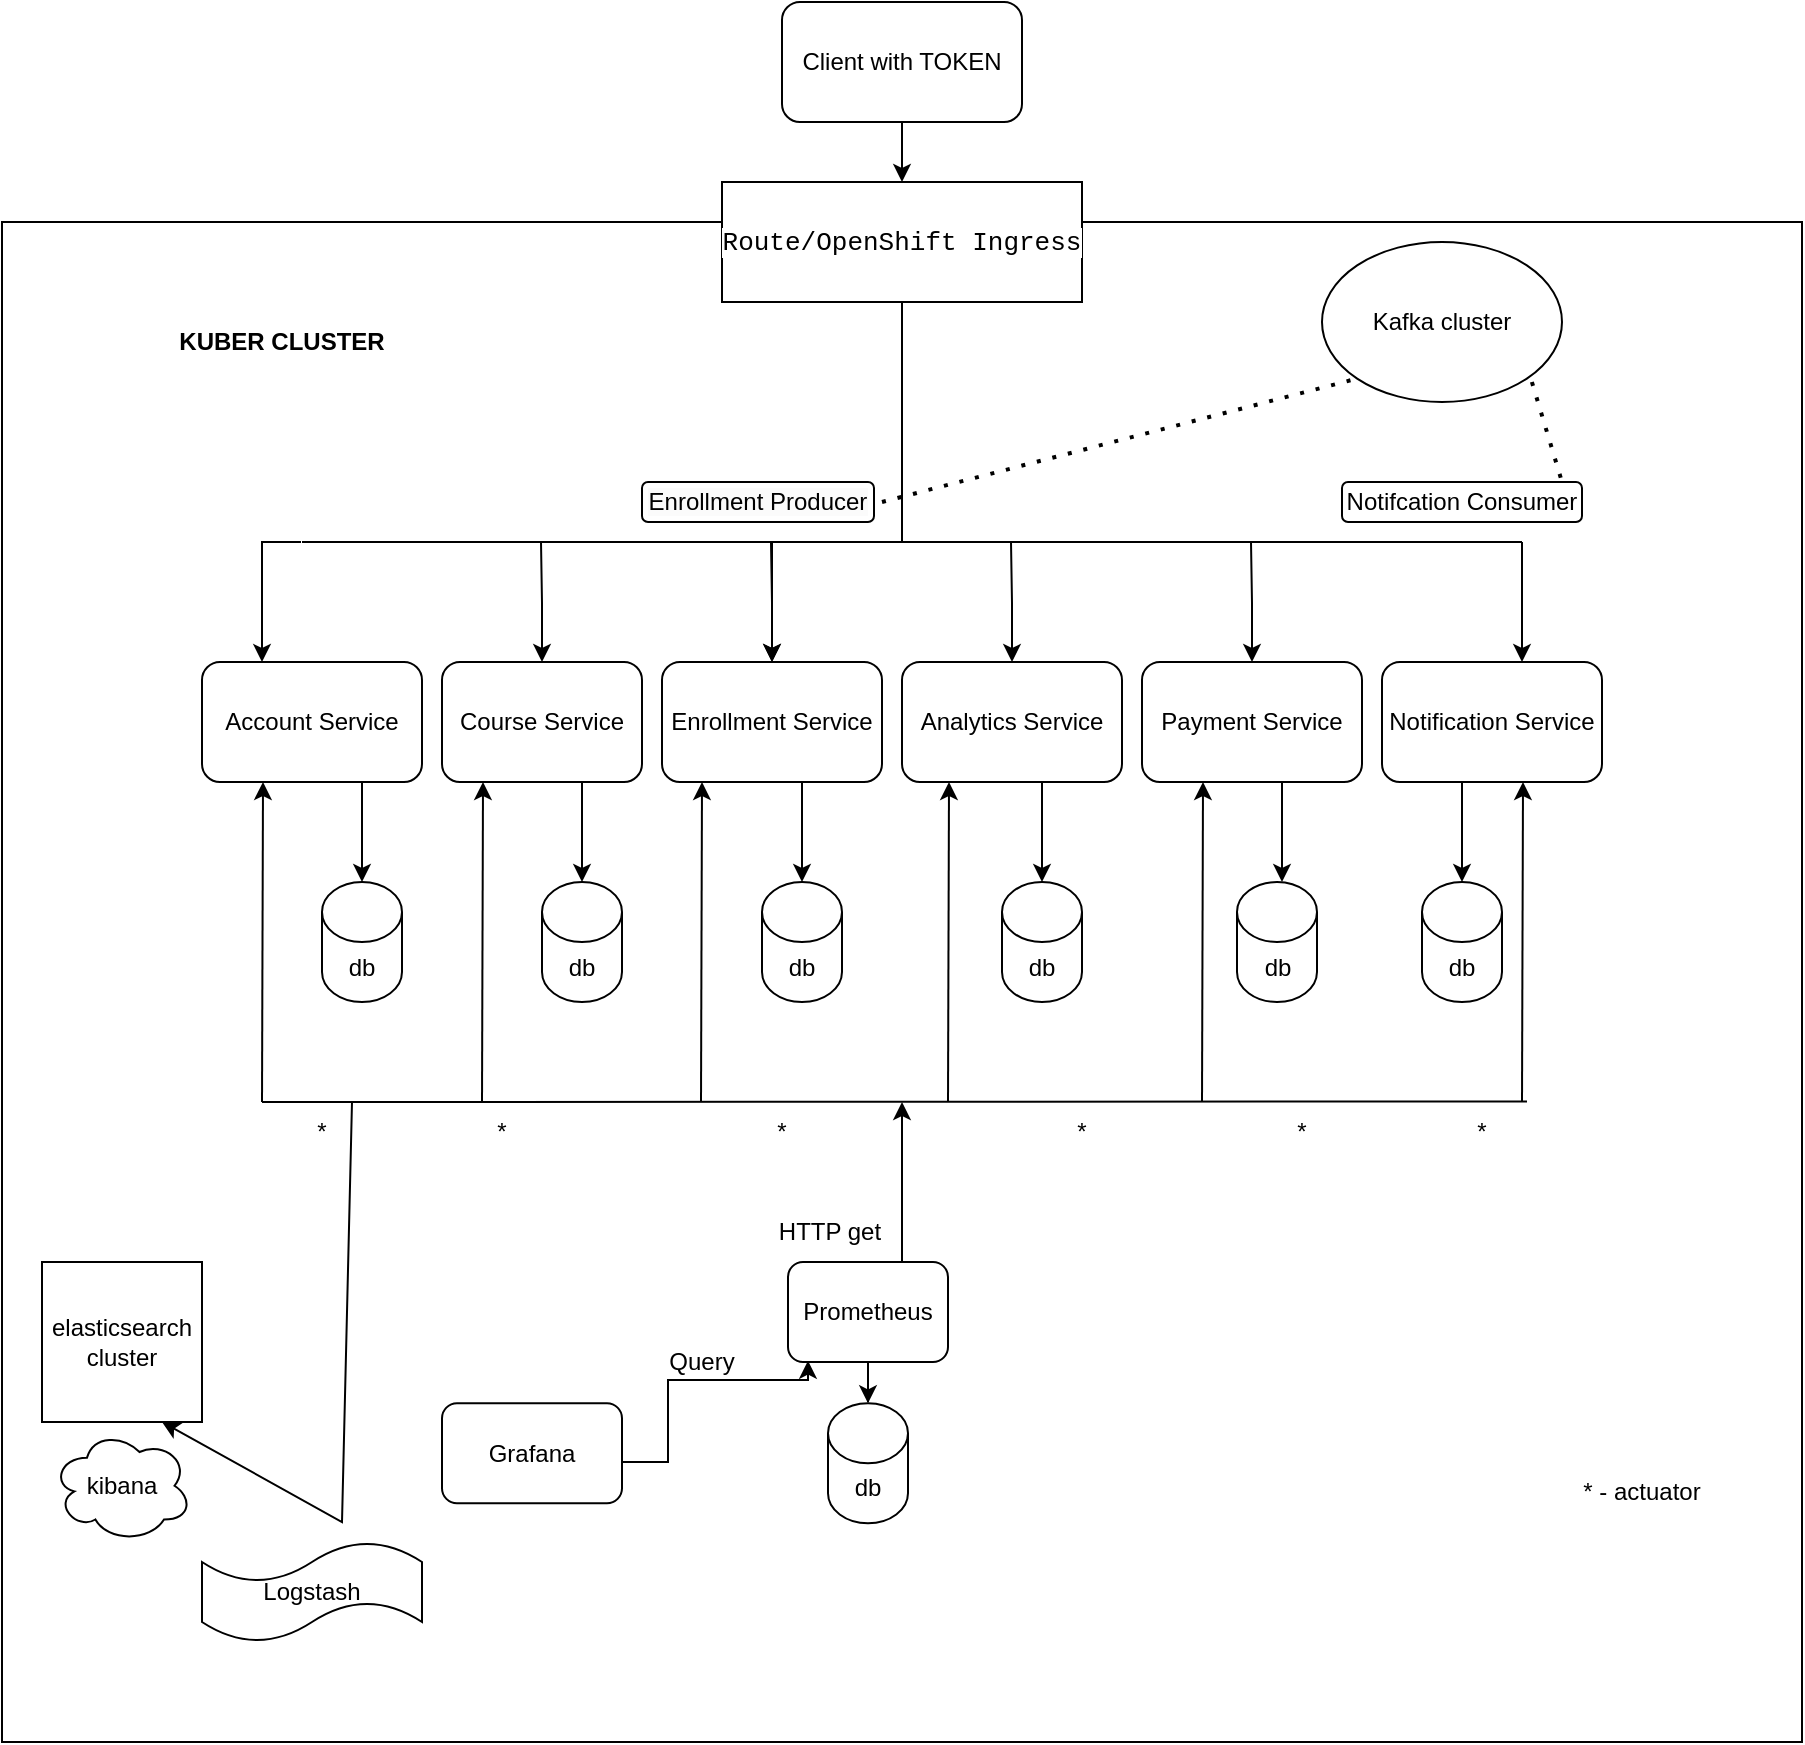 <mxfile version="24.4.8" type="github">
  <diagram id="C5RBs43oDa-KdzZeNtuy" name="Page-1">
    <mxGraphModel dx="1669" dy="916" grid="1" gridSize="10" guides="1" tooltips="1" connect="1" arrows="1" fold="1" page="1" pageScale="1" pageWidth="827" pageHeight="1169" math="0" shadow="0">
      <root>
        <mxCell id="WIyWlLk6GJQsqaUBKTNV-0" />
        <mxCell id="WIyWlLk6GJQsqaUBKTNV-1" parent="WIyWlLk6GJQsqaUBKTNV-0" />
        <mxCell id="kEjIuvrIirV6rfl9TdOs-2" value="" style="rounded=0;whiteSpace=wrap;html=1;" parent="WIyWlLk6GJQsqaUBKTNV-1" vertex="1">
          <mxGeometry y="120" width="900" height="760" as="geometry" />
        </mxCell>
        <mxCell id="G3HCrtdbnv7-njKT6J-s-4" value="Account Service" style="rounded=1;whiteSpace=wrap;html=1;direction=west;" parent="WIyWlLk6GJQsqaUBKTNV-1" vertex="1">
          <mxGeometry x="100" y="340" width="110" height="60" as="geometry" />
        </mxCell>
        <mxCell id="G3HCrtdbnv7-njKT6J-s-28" value="" style="edgeStyle=orthogonalEdgeStyle;rounded=0;orthogonalLoop=1;jettySize=auto;html=1;" parent="WIyWlLk6GJQsqaUBKTNV-1" source="G3HCrtdbnv7-njKT6J-s-5" target="G3HCrtdbnv7-njKT6J-s-16" edge="1">
          <mxGeometry relative="1" as="geometry">
            <Array as="points">
              <mxPoint x="290" y="420" />
              <mxPoint x="290" y="420" />
            </Array>
          </mxGeometry>
        </mxCell>
        <mxCell id="G3HCrtdbnv7-njKT6J-s-5" value="Course Service" style="rounded=1;whiteSpace=wrap;html=1;" parent="WIyWlLk6GJQsqaUBKTNV-1" vertex="1">
          <mxGeometry x="220" y="340" width="100" height="60" as="geometry" />
        </mxCell>
        <mxCell id="G3HCrtdbnv7-njKT6J-s-32" value="" style="edgeStyle=orthogonalEdgeStyle;rounded=0;orthogonalLoop=1;jettySize=auto;html=1;" parent="WIyWlLk6GJQsqaUBKTNV-1" source="G3HCrtdbnv7-njKT6J-s-7" target="G3HCrtdbnv7-njKT6J-s-17" edge="1">
          <mxGeometry relative="1" as="geometry">
            <Array as="points">
              <mxPoint x="520" y="420" />
              <mxPoint x="520" y="420" />
            </Array>
          </mxGeometry>
        </mxCell>
        <mxCell id="G3HCrtdbnv7-njKT6J-s-7" value="Analytics Service" style="rounded=1;whiteSpace=wrap;html=1;" parent="WIyWlLk6GJQsqaUBKTNV-1" vertex="1">
          <mxGeometry x="450" y="340" width="110" height="60" as="geometry" />
        </mxCell>
        <mxCell id="G3HCrtdbnv7-njKT6J-s-34" value="" style="edgeStyle=orthogonalEdgeStyle;rounded=0;orthogonalLoop=1;jettySize=auto;html=1;" parent="WIyWlLk6GJQsqaUBKTNV-1" source="G3HCrtdbnv7-njKT6J-s-8" target="G3HCrtdbnv7-njKT6J-s-19" edge="1">
          <mxGeometry relative="1" as="geometry">
            <Array as="points">
              <mxPoint x="730" y="430" />
              <mxPoint x="730" y="430" />
            </Array>
          </mxGeometry>
        </mxCell>
        <mxCell id="G3HCrtdbnv7-njKT6J-s-8" value="Notification Service" style="rounded=1;whiteSpace=wrap;html=1;" parent="WIyWlLk6GJQsqaUBKTNV-1" vertex="1">
          <mxGeometry x="690" y="340" width="110" height="60" as="geometry" />
        </mxCell>
        <mxCell id="G3HCrtdbnv7-njKT6J-s-33" value="" style="edgeStyle=orthogonalEdgeStyle;rounded=0;orthogonalLoop=1;jettySize=auto;html=1;" parent="WIyWlLk6GJQsqaUBKTNV-1" source="G3HCrtdbnv7-njKT6J-s-9" target="G3HCrtdbnv7-njKT6J-s-18" edge="1">
          <mxGeometry relative="1" as="geometry">
            <Array as="points">
              <mxPoint x="640" y="440" />
              <mxPoint x="640" y="440" />
            </Array>
          </mxGeometry>
        </mxCell>
        <mxCell id="G3HCrtdbnv7-njKT6J-s-9" value="Payment Service" style="rounded=1;whiteSpace=wrap;html=1;" parent="WIyWlLk6GJQsqaUBKTNV-1" vertex="1">
          <mxGeometry x="570" y="340" width="110" height="60" as="geometry" />
        </mxCell>
        <mxCell id="G3HCrtdbnv7-njKT6J-s-14" value="db" style="shape=cylinder3;whiteSpace=wrap;html=1;boundedLbl=1;backgroundOutline=1;size=15;" parent="WIyWlLk6GJQsqaUBKTNV-1" vertex="1">
          <mxGeometry x="160" y="450" width="40" height="60" as="geometry" />
        </mxCell>
        <mxCell id="G3HCrtdbnv7-njKT6J-s-16" value="db" style="shape=cylinder3;whiteSpace=wrap;html=1;boundedLbl=1;backgroundOutline=1;size=15;" parent="WIyWlLk6GJQsqaUBKTNV-1" vertex="1">
          <mxGeometry x="270" y="450" width="40" height="60" as="geometry" />
        </mxCell>
        <mxCell id="G3HCrtdbnv7-njKT6J-s-17" value="db" style="shape=cylinder3;whiteSpace=wrap;html=1;boundedLbl=1;backgroundOutline=1;size=15;" parent="WIyWlLk6GJQsqaUBKTNV-1" vertex="1">
          <mxGeometry x="500" y="450" width="40" height="60" as="geometry" />
        </mxCell>
        <mxCell id="G3HCrtdbnv7-njKT6J-s-18" value="db" style="shape=cylinder3;whiteSpace=wrap;html=1;boundedLbl=1;backgroundOutline=1;size=15;" parent="WIyWlLk6GJQsqaUBKTNV-1" vertex="1">
          <mxGeometry x="617.5" y="450" width="40" height="60" as="geometry" />
        </mxCell>
        <mxCell id="G3HCrtdbnv7-njKT6J-s-19" value="db" style="shape=cylinder3;whiteSpace=wrap;html=1;boundedLbl=1;backgroundOutline=1;size=15;" parent="WIyWlLk6GJQsqaUBKTNV-1" vertex="1">
          <mxGeometry x="710" y="450" width="40" height="60" as="geometry" />
        </mxCell>
        <mxCell id="G3HCrtdbnv7-njKT6J-s-24" value="" style="edgeStyle=orthogonalEdgeStyle;rounded=0;orthogonalLoop=1;jettySize=auto;html=1;exitX=0.5;exitY=0;exitDx=0;exitDy=0;entryX=0.5;entryY=0;entryDx=0;entryDy=0;entryPerimeter=0;" parent="WIyWlLk6GJQsqaUBKTNV-1" source="G3HCrtdbnv7-njKT6J-s-4" target="G3HCrtdbnv7-njKT6J-s-14" edge="1">
          <mxGeometry relative="1" as="geometry">
            <mxPoint x="134.75" y="410" as="sourcePoint" />
            <mxPoint x="184.75" y="460" as="targetPoint" />
            <Array as="points">
              <mxPoint x="180" y="400" />
              <mxPoint x="180" y="450" />
            </Array>
          </mxGeometry>
        </mxCell>
        <mxCell id="kEjIuvrIirV6rfl9TdOs-11" value="" style="edgeStyle=orthogonalEdgeStyle;rounded=0;orthogonalLoop=1;jettySize=auto;html=1;" parent="WIyWlLk6GJQsqaUBKTNV-1" source="G3HCrtdbnv7-njKT6J-s-37" target="G3HCrtdbnv7-njKT6J-s-6" edge="1">
          <mxGeometry relative="1" as="geometry">
            <Array as="points">
              <mxPoint x="450" y="280" />
              <mxPoint x="385" y="280" />
            </Array>
          </mxGeometry>
        </mxCell>
        <mxCell id="G3HCrtdbnv7-njKT6J-s-40" value="" style="endArrow=classic;html=1;rounded=0;" parent="WIyWlLk6GJQsqaUBKTNV-1" target="G3HCrtdbnv7-njKT6J-s-6" edge="1">
          <mxGeometry width="50" height="50" relative="1" as="geometry">
            <mxPoint x="390" y="380" as="sourcePoint" />
            <mxPoint x="440" y="330" as="targetPoint" />
          </mxGeometry>
        </mxCell>
        <mxCell id="K5nRypew4QiddwOkIwDO-3" value="" style="edgeStyle=orthogonalEdgeStyle;rounded=0;orthogonalLoop=1;jettySize=auto;html=1;" parent="WIyWlLk6GJQsqaUBKTNV-1" source="G3HCrtdbnv7-njKT6J-s-6" target="K5nRypew4QiddwOkIwDO-2" edge="1">
          <mxGeometry relative="1" as="geometry">
            <Array as="points">
              <mxPoint x="400" y="440" />
              <mxPoint x="400" y="440" />
            </Array>
          </mxGeometry>
        </mxCell>
        <mxCell id="G3HCrtdbnv7-njKT6J-s-6" value="Enrollment Service" style="rounded=1;whiteSpace=wrap;html=1;" parent="WIyWlLk6GJQsqaUBKTNV-1" vertex="1">
          <mxGeometry x="330" y="340" width="110" height="60" as="geometry" />
        </mxCell>
        <mxCell id="G3HCrtdbnv7-njKT6J-s-42" value="" style="endArrow=none;html=1;rounded=0;" parent="WIyWlLk6GJQsqaUBKTNV-1" edge="1">
          <mxGeometry width="50" height="50" relative="1" as="geometry">
            <mxPoint x="150" y="280" as="sourcePoint" />
            <mxPoint x="760" y="280" as="targetPoint" />
          </mxGeometry>
        </mxCell>
        <mxCell id="G3HCrtdbnv7-njKT6J-s-44" value="" style="edgeStyle=orthogonalEdgeStyle;rounded=0;orthogonalLoop=1;jettySize=auto;html=1;" parent="WIyWlLk6GJQsqaUBKTNV-1" edge="1">
          <mxGeometry relative="1" as="geometry">
            <mxPoint x="149.5" y="280" as="sourcePoint" />
            <mxPoint x="130" y="340" as="targetPoint" />
            <Array as="points">
              <mxPoint x="130" y="280" />
              <mxPoint x="130" y="340" />
            </Array>
          </mxGeometry>
        </mxCell>
        <mxCell id="G3HCrtdbnv7-njKT6J-s-45" value="" style="edgeStyle=orthogonalEdgeStyle;rounded=0;orthogonalLoop=1;jettySize=auto;html=1;entryX=0.5;entryY=1;entryDx=0;entryDy=0;" parent="WIyWlLk6GJQsqaUBKTNV-1" edge="1">
          <mxGeometry relative="1" as="geometry">
            <mxPoint x="269.5" y="280" as="sourcePoint" />
            <mxPoint x="270" y="340" as="targetPoint" />
          </mxGeometry>
        </mxCell>
        <mxCell id="G3HCrtdbnv7-njKT6J-s-46" value="" style="edgeStyle=orthogonalEdgeStyle;rounded=0;orthogonalLoop=1;jettySize=auto;html=1;entryX=0.5;entryY=1;entryDx=0;entryDy=0;" parent="WIyWlLk6GJQsqaUBKTNV-1" edge="1">
          <mxGeometry relative="1" as="geometry">
            <mxPoint x="384.5" y="280" as="sourcePoint" />
            <mxPoint x="385" y="340" as="targetPoint" />
          </mxGeometry>
        </mxCell>
        <mxCell id="G3HCrtdbnv7-njKT6J-s-47" value="" style="edgeStyle=orthogonalEdgeStyle;rounded=0;orthogonalLoop=1;jettySize=auto;html=1;entryX=0.5;entryY=1;entryDx=0;entryDy=0;" parent="WIyWlLk6GJQsqaUBKTNV-1" edge="1">
          <mxGeometry relative="1" as="geometry">
            <mxPoint x="504.5" y="280" as="sourcePoint" />
            <mxPoint x="505" y="340" as="targetPoint" />
          </mxGeometry>
        </mxCell>
        <mxCell id="G3HCrtdbnv7-njKT6J-s-48" value="" style="edgeStyle=orthogonalEdgeStyle;rounded=0;orthogonalLoop=1;jettySize=auto;html=1;entryX=0.5;entryY=1;entryDx=0;entryDy=0;" parent="WIyWlLk6GJQsqaUBKTNV-1" edge="1">
          <mxGeometry relative="1" as="geometry">
            <mxPoint x="624.5" y="280" as="sourcePoint" />
            <mxPoint x="625" y="340" as="targetPoint" />
          </mxGeometry>
        </mxCell>
        <mxCell id="G3HCrtdbnv7-njKT6J-s-49" value="" style="edgeStyle=orthogonalEdgeStyle;rounded=0;orthogonalLoop=1;jettySize=auto;html=1;entryX=0.5;entryY=1;entryDx=0;entryDy=0;" parent="WIyWlLk6GJQsqaUBKTNV-1" edge="1">
          <mxGeometry relative="1" as="geometry">
            <mxPoint x="760" y="280" as="sourcePoint" />
            <mxPoint x="760" y="340" as="targetPoint" />
          </mxGeometry>
        </mxCell>
        <mxCell id="G3HCrtdbnv7-njKT6J-s-56" value="" style="edgeStyle=orthogonalEdgeStyle;rounded=0;orthogonalLoop=1;jettySize=auto;html=1;entryX=0.25;entryY=1;entryDx=0;entryDy=0;exitX=1;exitY=0.5;exitDx=0;exitDy=0;" parent="WIyWlLk6GJQsqaUBKTNV-1" edge="1">
          <mxGeometry relative="1" as="geometry">
            <mxPoint x="303" y="740.0" as="sourcePoint" />
            <mxPoint x="403" y="689.37" as="targetPoint" />
            <Array as="points">
              <mxPoint x="333" y="740.05" />
              <mxPoint x="333" y="699.05" />
              <mxPoint x="403" y="699.05" />
            </Array>
          </mxGeometry>
        </mxCell>
        <mxCell id="G3HCrtdbnv7-njKT6J-s-51" value="Grafana" style="rounded=1;whiteSpace=wrap;html=1;" parent="WIyWlLk6GJQsqaUBKTNV-1" vertex="1">
          <mxGeometry x="220" y="710.63" width="90" height="50" as="geometry" />
        </mxCell>
        <mxCell id="G3HCrtdbnv7-njKT6J-s-55" value="" style="edgeStyle=orthogonalEdgeStyle;rounded=0;orthogonalLoop=1;jettySize=auto;html=1;" parent="WIyWlLk6GJQsqaUBKTNV-1" source="G3HCrtdbnv7-njKT6J-s-52" target="G3HCrtdbnv7-njKT6J-s-53" edge="1">
          <mxGeometry relative="1" as="geometry" />
        </mxCell>
        <mxCell id="G3HCrtdbnv7-njKT6J-s-52" value="Prometheus" style="rounded=1;whiteSpace=wrap;html=1;" parent="WIyWlLk6GJQsqaUBKTNV-1" vertex="1">
          <mxGeometry x="393" y="640" width="80" height="50" as="geometry" />
        </mxCell>
        <mxCell id="G3HCrtdbnv7-njKT6J-s-53" value="db" style="shape=cylinder3;whiteSpace=wrap;html=1;boundedLbl=1;backgroundOutline=1;size=15;" parent="WIyWlLk6GJQsqaUBKTNV-1" vertex="1">
          <mxGeometry x="413" y="710.63" width="40" height="60" as="geometry" />
        </mxCell>
        <mxCell id="G3HCrtdbnv7-njKT6J-s-57" value="Query" style="text;html=1;align=center;verticalAlign=middle;whiteSpace=wrap;rounded=0;" parent="WIyWlLk6GJQsqaUBKTNV-1" vertex="1">
          <mxGeometry x="320" y="690" width="60" as="geometry" />
        </mxCell>
        <mxCell id="G3HCrtdbnv7-njKT6J-s-58" value="" style="endArrow=none;html=1;rounded=0;exitX=0;exitY=0;exitDx=0;exitDy=0;entryX=0.875;entryY=-0.008;entryDx=0;entryDy=0;entryPerimeter=0;" parent="WIyWlLk6GJQsqaUBKTNV-1" source="G3HCrtdbnv7-njKT6J-s-69" target="G3HCrtdbnv7-njKT6J-s-73" edge="1">
          <mxGeometry width="50" height="50" relative="1" as="geometry">
            <mxPoint x="80" y="560" as="sourcePoint" />
            <mxPoint x="790" y="560" as="targetPoint" />
          </mxGeometry>
        </mxCell>
        <mxCell id="G3HCrtdbnv7-njKT6J-s-60" value="" style="endArrow=classic;html=1;rounded=0;" parent="WIyWlLk6GJQsqaUBKTNV-1" edge="1">
          <mxGeometry width="50" height="50" relative="1" as="geometry">
            <mxPoint x="473" y="560" as="sourcePoint" />
            <mxPoint x="473.5" y="400" as="targetPoint" />
          </mxGeometry>
        </mxCell>
        <mxCell id="G3HCrtdbnv7-njKT6J-s-61" value="" style="endArrow=classic;html=1;rounded=0;" parent="WIyWlLk6GJQsqaUBKTNV-1" edge="1">
          <mxGeometry width="50" height="50" relative="1" as="geometry">
            <mxPoint x="349.5" y="560" as="sourcePoint" />
            <mxPoint x="350" y="400" as="targetPoint" />
          </mxGeometry>
        </mxCell>
        <mxCell id="G3HCrtdbnv7-njKT6J-s-62" value="" style="endArrow=classic;html=1;rounded=0;" parent="WIyWlLk6GJQsqaUBKTNV-1" edge="1">
          <mxGeometry width="50" height="50" relative="1" as="geometry">
            <mxPoint x="130" y="560" as="sourcePoint" />
            <mxPoint x="130.5" y="400" as="targetPoint" />
          </mxGeometry>
        </mxCell>
        <mxCell id="G3HCrtdbnv7-njKT6J-s-63" value="" style="endArrow=classic;html=1;rounded=0;" parent="WIyWlLk6GJQsqaUBKTNV-1" edge="1">
          <mxGeometry width="50" height="50" relative="1" as="geometry">
            <mxPoint x="240" y="560" as="sourcePoint" />
            <mxPoint x="240.5" y="400" as="targetPoint" />
          </mxGeometry>
        </mxCell>
        <mxCell id="G3HCrtdbnv7-njKT6J-s-64" value="" style="endArrow=classic;html=1;rounded=0;" parent="WIyWlLk6GJQsqaUBKTNV-1" edge="1">
          <mxGeometry width="50" height="50" relative="1" as="geometry">
            <mxPoint x="760" y="560" as="sourcePoint" />
            <mxPoint x="760.5" y="400" as="targetPoint" />
          </mxGeometry>
        </mxCell>
        <mxCell id="G3HCrtdbnv7-njKT6J-s-65" value="HTTP get" style="text;html=1;align=center;verticalAlign=middle;whiteSpace=wrap;rounded=0;" parent="WIyWlLk6GJQsqaUBKTNV-1" vertex="1">
          <mxGeometry x="384" y="610" width="60" height="30" as="geometry" />
        </mxCell>
        <mxCell id="G3HCrtdbnv7-njKT6J-s-66" value="" style="endArrow=classic;html=1;rounded=0;exitX=0.5;exitY=0;exitDx=0;exitDy=0;" parent="WIyWlLk6GJQsqaUBKTNV-1" edge="1">
          <mxGeometry width="50" height="50" relative="1" as="geometry">
            <mxPoint x="450" y="640" as="sourcePoint" />
            <mxPoint x="450" y="560" as="targetPoint" />
            <Array as="points" />
          </mxGeometry>
        </mxCell>
        <mxCell id="G3HCrtdbnv7-njKT6J-s-69" value="*" style="text;html=1;align=center;verticalAlign=middle;whiteSpace=wrap;rounded=0;" parent="WIyWlLk6GJQsqaUBKTNV-1" vertex="1">
          <mxGeometry x="130" y="560" width="60" height="30" as="geometry" />
        </mxCell>
        <mxCell id="G3HCrtdbnv7-njKT6J-s-70" value="*" style="text;html=1;align=center;verticalAlign=middle;whiteSpace=wrap;rounded=0;" parent="WIyWlLk6GJQsqaUBKTNV-1" vertex="1">
          <mxGeometry x="220" y="560" width="60" height="30" as="geometry" />
        </mxCell>
        <mxCell id="G3HCrtdbnv7-njKT6J-s-71" value="*" style="text;html=1;align=center;verticalAlign=middle;whiteSpace=wrap;rounded=0;" parent="WIyWlLk6GJQsqaUBKTNV-1" vertex="1">
          <mxGeometry x="360" y="560" width="60" height="30" as="geometry" />
        </mxCell>
        <mxCell id="G3HCrtdbnv7-njKT6J-s-72" value="*" style="text;html=1;align=center;verticalAlign=middle;whiteSpace=wrap;rounded=0;" parent="WIyWlLk6GJQsqaUBKTNV-1" vertex="1">
          <mxGeometry x="510" y="560" width="60" height="30" as="geometry" />
        </mxCell>
        <mxCell id="G3HCrtdbnv7-njKT6J-s-73" value="*" style="text;html=1;align=center;verticalAlign=middle;whiteSpace=wrap;rounded=0;" parent="WIyWlLk6GJQsqaUBKTNV-1" vertex="1">
          <mxGeometry x="710" y="560" width="60" height="30" as="geometry" />
        </mxCell>
        <mxCell id="G3HCrtdbnv7-njKT6J-s-74" value="" style="endArrow=classic;html=1;rounded=0;" parent="WIyWlLk6GJQsqaUBKTNV-1" edge="1">
          <mxGeometry width="50" height="50" relative="1" as="geometry">
            <mxPoint x="600" y="560" as="sourcePoint" />
            <mxPoint x="600.5" y="400" as="targetPoint" />
          </mxGeometry>
        </mxCell>
        <mxCell id="G3HCrtdbnv7-njKT6J-s-77" value="*" style="text;html=1;align=center;verticalAlign=middle;whiteSpace=wrap;rounded=0;" parent="WIyWlLk6GJQsqaUBKTNV-1" vertex="1">
          <mxGeometry x="620" y="560" width="60" height="30" as="geometry" />
        </mxCell>
        <mxCell id="G3HCrtdbnv7-njKT6J-s-78" value="* - actuator" style="text;html=1;align=center;verticalAlign=middle;whiteSpace=wrap;rounded=0;" parent="WIyWlLk6GJQsqaUBKTNV-1" vertex="1">
          <mxGeometry x="775" y="740" width="90" height="30" as="geometry" />
        </mxCell>
        <mxCell id="kEjIuvrIirV6rfl9TdOs-3" value="&lt;b&gt;KUBER CLUSTER&lt;/b&gt;" style="text;html=1;align=center;verticalAlign=middle;whiteSpace=wrap;rounded=0;" parent="WIyWlLk6GJQsqaUBKTNV-1" vertex="1">
          <mxGeometry x="70" y="140" width="140" height="80" as="geometry" />
        </mxCell>
        <mxCell id="G3HCrtdbnv7-njKT6J-s-37" value="&lt;span style=&quot;font-family: Menlo, Monaco, Consolas, &amp;quot;Andale Mono&amp;quot;, &amp;quot;Ubuntu Mono&amp;quot;, &amp;quot;Courier New&amp;quot;, monospace; font-size: 13px; text-align: left; white-space: pre;&quot;&gt;Route/OpenShift Ingress&lt;/span&gt;" style="rounded=0;whiteSpace=wrap;html=1;labelBackgroundColor=default;" parent="WIyWlLk6GJQsqaUBKTNV-1" vertex="1">
          <mxGeometry x="360" y="100" width="180" height="60" as="geometry" />
        </mxCell>
        <mxCell id="kEjIuvrIirV6rfl9TdOs-21" value="" style="edgeStyle=orthogonalEdgeStyle;rounded=0;orthogonalLoop=1;jettySize=auto;html=1;" parent="WIyWlLk6GJQsqaUBKTNV-1" source="kEjIuvrIirV6rfl9TdOs-20" target="G3HCrtdbnv7-njKT6J-s-37" edge="1">
          <mxGeometry relative="1" as="geometry" />
        </mxCell>
        <mxCell id="kEjIuvrIirV6rfl9TdOs-20" value="Client with TOKEN" style="rounded=1;whiteSpace=wrap;html=1;" parent="WIyWlLk6GJQsqaUBKTNV-1" vertex="1">
          <mxGeometry x="390" y="10" width="120" height="60" as="geometry" />
        </mxCell>
        <mxCell id="kEjIuvrIirV6rfl9TdOs-27" value="Notifcation Consumer" style="rounded=1;whiteSpace=wrap;html=1;" parent="WIyWlLk6GJQsqaUBKTNV-1" vertex="1">
          <mxGeometry x="670" y="250" width="120" height="20" as="geometry" />
        </mxCell>
        <mxCell id="kEjIuvrIirV6rfl9TdOs-33" value="elasticsearch&lt;div&gt;cluster&lt;/div&gt;" style="whiteSpace=wrap;html=1;aspect=fixed;" parent="WIyWlLk6GJQsqaUBKTNV-1" vertex="1">
          <mxGeometry x="20" y="640" width="80" height="80" as="geometry" />
        </mxCell>
        <mxCell id="kEjIuvrIirV6rfl9TdOs-51" value="kibana" style="ellipse;shape=cloud;whiteSpace=wrap;html=1;" parent="WIyWlLk6GJQsqaUBKTNV-1" vertex="1">
          <mxGeometry x="25" y="723.75" width="70" height="56.25" as="geometry" />
        </mxCell>
        <mxCell id="kEjIuvrIirV6rfl9TdOs-62" value="" style="endArrow=classic;html=1;rounded=0;entryX=0.75;entryY=1;entryDx=0;entryDy=0;exitX=0.75;exitY=0;exitDx=0;exitDy=0;" parent="WIyWlLk6GJQsqaUBKTNV-1" source="G3HCrtdbnv7-njKT6J-s-69" target="kEjIuvrIirV6rfl9TdOs-33" edge="1">
          <mxGeometry width="50" height="50" relative="1" as="geometry">
            <mxPoint x="200" y="560" as="sourcePoint" />
            <mxPoint x="539" y="820.63" as="targetPoint" />
            <Array as="points">
              <mxPoint x="170" y="770" />
            </Array>
          </mxGeometry>
        </mxCell>
        <mxCell id="kEjIuvrIirV6rfl9TdOs-63" value="Logstash" style="shape=tape;whiteSpace=wrap;html=1;" parent="WIyWlLk6GJQsqaUBKTNV-1" vertex="1">
          <mxGeometry x="100" y="780" width="110" height="50" as="geometry" />
        </mxCell>
        <mxCell id="K5nRypew4QiddwOkIwDO-2" value="db" style="shape=cylinder3;whiteSpace=wrap;html=1;boundedLbl=1;backgroundOutline=1;size=15;" parent="WIyWlLk6GJQsqaUBKTNV-1" vertex="1">
          <mxGeometry x="380" y="450" width="40" height="60" as="geometry" />
        </mxCell>
        <mxCell id="77x36HXLLPw_f0pGUf2f-0" value="&lt;span style=&quot;color: rgb(0, 0, 0); font-family: Helvetica; font-size: 12px; font-style: normal; font-variant-ligatures: normal; font-variant-caps: normal; font-weight: 400; letter-spacing: normal; orphans: 2; text-align: center; text-indent: 0px; text-transform: none; widows: 2; word-spacing: 0px; -webkit-text-stroke-width: 0px; white-space: normal; background-color: rgb(251, 251, 251); text-decoration-thickness: initial; text-decoration-style: initial; text-decoration-color: initial; display: inline !important; float: none;&quot;&gt;Enrollment Producer&lt;/span&gt;" style="rounded=1;whiteSpace=wrap;html=1;" vertex="1" parent="WIyWlLk6GJQsqaUBKTNV-1">
          <mxGeometry x="320" y="250" width="116" height="20" as="geometry" />
        </mxCell>
        <mxCell id="77x36HXLLPw_f0pGUf2f-1" value="Kafka cluster" style="ellipse;whiteSpace=wrap;html=1;" vertex="1" parent="WIyWlLk6GJQsqaUBKTNV-1">
          <mxGeometry x="660" y="130" width="120" height="80" as="geometry" />
        </mxCell>
        <mxCell id="77x36HXLLPw_f0pGUf2f-6" value="" style="endArrow=none;dashed=1;html=1;dashPattern=1 3;strokeWidth=2;rounded=0;entryX=0;entryY=1;entryDx=0;entryDy=0;" edge="1" parent="WIyWlLk6GJQsqaUBKTNV-1" target="77x36HXLLPw_f0pGUf2f-1">
          <mxGeometry width="50" height="50" relative="1" as="geometry">
            <mxPoint x="440" y="260" as="sourcePoint" />
            <mxPoint x="490" y="210" as="targetPoint" />
          </mxGeometry>
        </mxCell>
        <mxCell id="77x36HXLLPw_f0pGUf2f-7" value="" style="endArrow=none;dashed=1;html=1;dashPattern=1 3;strokeWidth=2;rounded=0;" edge="1" parent="WIyWlLk6GJQsqaUBKTNV-1">
          <mxGeometry width="50" height="50" relative="1" as="geometry">
            <mxPoint x="764.95" y="200" as="sourcePoint" />
            <mxPoint x="780" y="250" as="targetPoint" />
            <Array as="points" />
          </mxGeometry>
        </mxCell>
      </root>
    </mxGraphModel>
  </diagram>
</mxfile>
